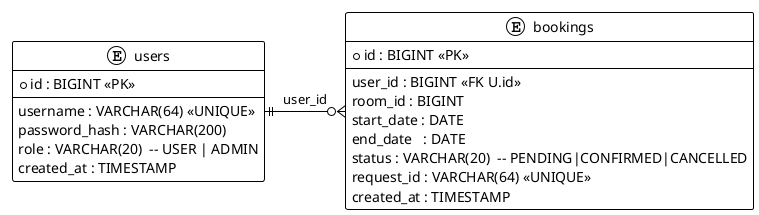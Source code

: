 @startuml
!theme plain
entity "users" as U {
  * id : BIGINT <<PK>>
  --
  username : VARCHAR(64) <<UNIQUE>>
  password_hash : VARCHAR(200)
  role : VARCHAR(20)  -- USER | ADMIN
  created_at : TIMESTAMP
}
entity "bookings" as B {
  * id : BIGINT <<PK>>
  --
  user_id : BIGINT <<FK U.id>>
  room_id : BIGINT
  start_date : DATE
  end_date   : DATE
  status : VARCHAR(20)  -- PENDING|CONFIRMED|CANCELLED
  request_id : VARCHAR(64) <<UNIQUE>>
  created_at : TIMESTAMP
}
U ||-o{ B : "user_id"
@enduml
